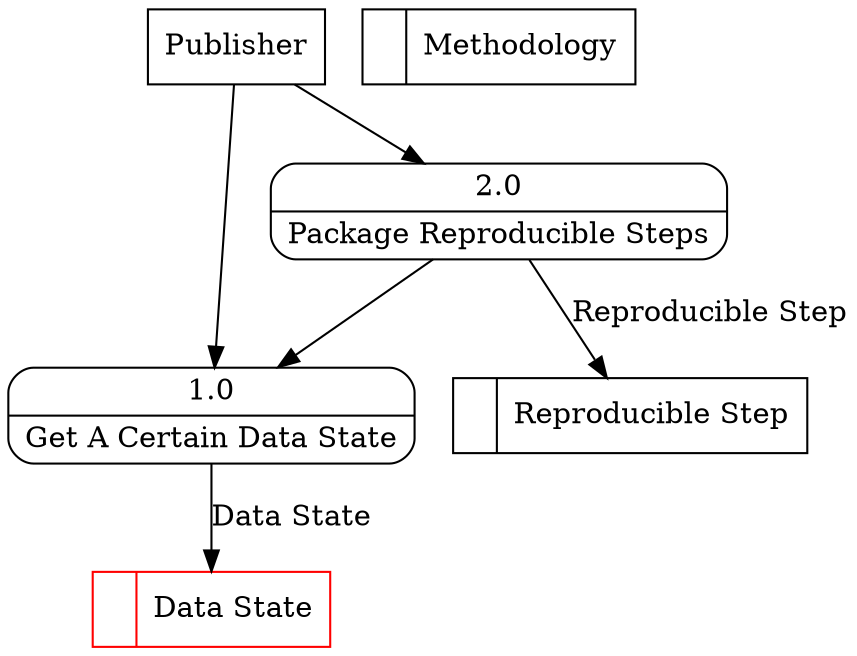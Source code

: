 digraph dfd2{ 
node[shape=record]
200 [label="<f0>  |<f1> Reproducible Step " ];
201 [label="<f0>  |<f1> Methodology " ];
202 [label="<f0>  |<f1> Data State " color=red];
203 [label="Publisher" shape=box];
204 [label="{<f0> 1.0|<f1> Get A Certain Data State }" shape=Mrecord];
205 [label="{<f0> 2.0|<f1> Package Reproducible Steps }" shape=Mrecord];
203 -> 204
203 -> 205
204 -> 202 [label="Data State"]
205 -> 204
205 -> 200 [label="Reproducible Step"]
}